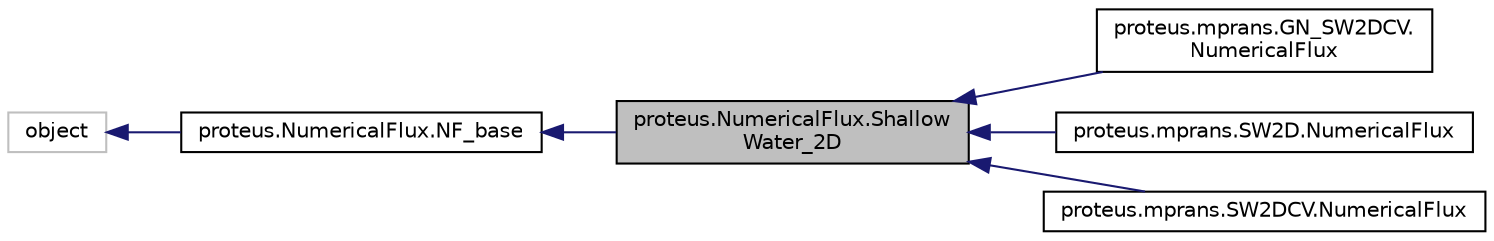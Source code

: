 digraph "proteus.NumericalFlux.ShallowWater_2D"
{
 // LATEX_PDF_SIZE
  edge [fontname="Helvetica",fontsize="10",labelfontname="Helvetica",labelfontsize="10"];
  node [fontname="Helvetica",fontsize="10",shape=record];
  rankdir="LR";
  Node1 [label="proteus.NumericalFlux.Shallow\lWater_2D",height=0.2,width=0.4,color="black", fillcolor="grey75", style="filled", fontcolor="black",tooltip=" "];
  Node2 -> Node1 [dir="back",color="midnightblue",fontsize="10",style="solid",fontname="Helvetica"];
  Node2 [label="proteus.NumericalFlux.NF_base",height=0.2,width=0.4,color="black", fillcolor="white", style="filled",URL="$df/d6e/classproteus_1_1NumericalFlux_1_1NF__base.html",tooltip=" "];
  Node3 -> Node2 [dir="back",color="midnightblue",fontsize="10",style="solid",fontname="Helvetica"];
  Node3 [label="object",height=0.2,width=0.4,color="grey75", fillcolor="white", style="filled",tooltip=" "];
  Node1 -> Node4 [dir="back",color="midnightblue",fontsize="10",style="solid",fontname="Helvetica"];
  Node4 [label="proteus.mprans.GN_SW2DCV.\lNumericalFlux",height=0.2,width=0.4,color="black", fillcolor="white", style="filled",URL="$db/d7b/classproteus_1_1mprans_1_1GN__SW2DCV_1_1NumericalFlux.html",tooltip=" "];
  Node1 -> Node5 [dir="back",color="midnightblue",fontsize="10",style="solid",fontname="Helvetica"];
  Node5 [label="proteus.mprans.SW2D.NumericalFlux",height=0.2,width=0.4,color="black", fillcolor="white", style="filled",URL="$d2/d1e/classproteus_1_1mprans_1_1SW2D_1_1NumericalFlux.html",tooltip=" "];
  Node1 -> Node6 [dir="back",color="midnightblue",fontsize="10",style="solid",fontname="Helvetica"];
  Node6 [label="proteus.mprans.SW2DCV.NumericalFlux",height=0.2,width=0.4,color="black", fillcolor="white", style="filled",URL="$d2/d6d/classproteus_1_1mprans_1_1SW2DCV_1_1NumericalFlux.html",tooltip=" "];
}
